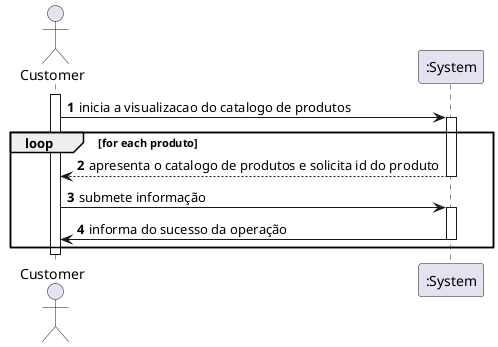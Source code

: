 @startuml
autonumber
actor "Customer" as C

activate C
C -> ":System" : inicia a visualizacao do catalogo de produtos
activate ":System"
loop for each produto
":System" --> C : apresenta o catalogo de produtos e solicita id do produto
deactivate ":System"
C -> ":System" : submete informação
activate ":System"
":System" -> C : informa do sucesso da operação
deactivate ":System"
end
deactivate C

@enduml